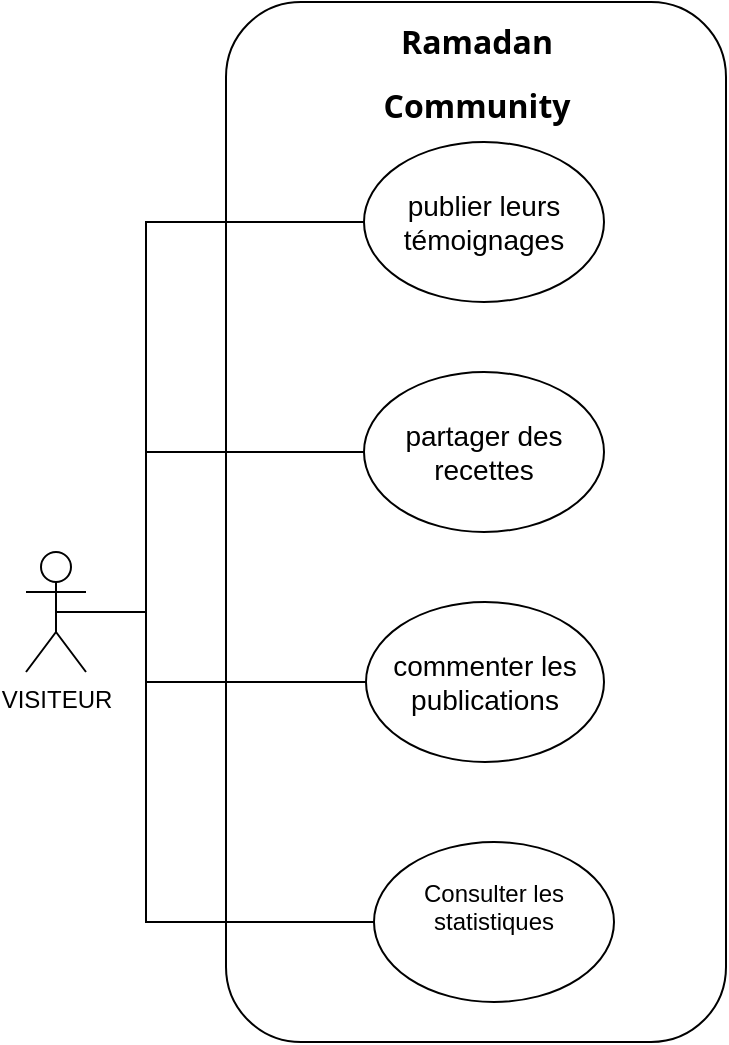 <mxfile>
    <diagram name="Page-1" id="7RCNwtO-O8vllr10Hq4q">
        <mxGraphModel dx="206" dy="560" grid="1" gridSize="10" guides="1" tooltips="1" connect="1" arrows="1" fold="1" page="1" pageScale="1" pageWidth="827" pageHeight="1169" math="0" shadow="0">
            <root>
                <mxCell id="0"/>
                <mxCell id="1" parent="0"/>
                <mxCell id="WAchZ4MnUJrurM5wpAI8-3" value="" style="rounded=1;whiteSpace=wrap;html=1;" parent="1" vertex="1">
                    <mxGeometry x="220" y="310" width="250" height="520" as="geometry"/>
                </mxCell>
                <mxCell id="WAchZ4MnUJrurM5wpAI8-11" style="edgeStyle=orthogonalEdgeStyle;rounded=0;orthogonalLoop=1;jettySize=auto;html=1;exitX=0.5;exitY=0.5;exitDx=0;exitDy=0;exitPerimeter=0;entryX=0;entryY=0.5;entryDx=0;entryDy=0;endArrow=none;startFill=0;" parent="1" source="WAchZ4MnUJrurM5wpAI8-1" target="WAchZ4MnUJrurM5wpAI8-6" edge="1">
                    <mxGeometry relative="1" as="geometry">
                        <Array as="points">
                            <mxPoint x="180" y="615"/>
                            <mxPoint x="180" y="420"/>
                        </Array>
                    </mxGeometry>
                </mxCell>
                <mxCell id="WAchZ4MnUJrurM5wpAI8-12" style="edgeStyle=orthogonalEdgeStyle;rounded=0;orthogonalLoop=1;jettySize=auto;html=1;exitX=0.5;exitY=0.5;exitDx=0;exitDy=0;exitPerimeter=0;entryX=0;entryY=0.5;entryDx=0;entryDy=0;endArrow=none;startFill=0;" parent="1" source="WAchZ4MnUJrurM5wpAI8-1" target="WAchZ4MnUJrurM5wpAI8-4" edge="1">
                    <mxGeometry relative="1" as="geometry">
                        <Array as="points">
                            <mxPoint x="180" y="615"/>
                            <mxPoint x="180" y="535"/>
                        </Array>
                    </mxGeometry>
                </mxCell>
                <mxCell id="WAchZ4MnUJrurM5wpAI8-13" style="edgeStyle=orthogonalEdgeStyle;rounded=0;orthogonalLoop=1;jettySize=auto;html=1;exitX=0.5;exitY=0.5;exitDx=0;exitDy=0;exitPerimeter=0;endArrow=none;startFill=0;" parent="1" source="WAchZ4MnUJrurM5wpAI8-1" target="WAchZ4MnUJrurM5wpAI8-5" edge="1">
                    <mxGeometry relative="1" as="geometry">
                        <Array as="points">
                            <mxPoint x="180" y="615"/>
                            <mxPoint x="180" y="650"/>
                        </Array>
                    </mxGeometry>
                </mxCell>
                <mxCell id="WAchZ4MnUJrurM5wpAI8-14" style="edgeStyle=orthogonalEdgeStyle;rounded=0;orthogonalLoop=1;jettySize=auto;html=1;exitX=0.5;exitY=0.5;exitDx=0;exitDy=0;exitPerimeter=0;entryX=0;entryY=0.5;entryDx=0;entryDy=0;endArrow=none;startFill=0;" parent="1" source="WAchZ4MnUJrurM5wpAI8-1" target="WAchZ4MnUJrurM5wpAI8-7" edge="1">
                    <mxGeometry relative="1" as="geometry">
                        <Array as="points">
                            <mxPoint x="180" y="615"/>
                            <mxPoint x="180" y="770"/>
                        </Array>
                    </mxGeometry>
                </mxCell>
                <mxCell id="WAchZ4MnUJrurM5wpAI8-1" value="VISITEUR" style="shape=umlActor;verticalLabelPosition=bottom;verticalAlign=top;html=1;outlineConnect=0;" parent="1" vertex="1">
                    <mxGeometry x="120" y="585" width="30" height="60" as="geometry"/>
                </mxCell>
                <mxCell id="WAchZ4MnUJrurM5wpAI8-4" value="&lt;span style=&quot;font-family: &amp;quot;Nunito Sans&amp;quot;, sans-serif; font-size: 14px; text-align: start; white-space-collapse: preserve;&quot;&gt;&lt;font style=&quot;color: rgb(0, 0, 0);&quot;&gt;partager des recettes&lt;/font&gt;&lt;/span&gt;" style="ellipse;whiteSpace=wrap;html=1;fillStyle=auto;" parent="1" vertex="1">
                    <mxGeometry x="289" y="495" width="120" height="80" as="geometry"/>
                </mxCell>
                <mxCell id="WAchZ4MnUJrurM5wpAI8-5" value="&lt;span style=&quot;font-family: &amp;quot;Nunito Sans&amp;quot;, sans-serif; font-size: 14px; text-align: start; white-space-collapse: preserve;&quot;&gt;&lt;font style=&quot;color: rgb(0, 0, 0);&quot;&gt;commenter les publications&lt;/font&gt;&lt;/span&gt;" style="ellipse;whiteSpace=wrap;html=1;fillStyle=auto;" parent="1" vertex="1">
                    <mxGeometry x="290" y="610" width="119" height="80" as="geometry"/>
                </mxCell>
                <mxCell id="WAchZ4MnUJrurM5wpAI8-6" value="&lt;span style=&quot;font-family: &amp;quot;Nunito Sans&amp;quot;, sans-serif; font-size: 14px; text-align: start; white-space-collapse: preserve;&quot;&gt;&lt;font style=&quot;color: rgb(0, 0, 0);&quot;&gt;publier leurs témoignages&lt;/font&gt;&lt;/span&gt;" style="ellipse;whiteSpace=wrap;html=1;fillStyle=auto;" parent="1" vertex="1">
                    <mxGeometry x="289" y="380" width="120" height="80" as="geometry"/>
                </mxCell>
                <mxCell id="WAchZ4MnUJrurM5wpAI8-7" value="&#xa;Consulter les statistiques&#xa;&#xa;" style="ellipse;whiteSpace=wrap;html=1;fillStyle=auto;" parent="1" vertex="1">
                    <mxGeometry x="294" y="730" width="120" height="80" as="geometry"/>
                </mxCell>
                <mxCell id="WAchZ4MnUJrurM5wpAI8-9" value="&lt;h1 class=&quot;text-2xl font-bold font-arabic&quot; style=&quot;--tw-border-spacing-x: 0; --tw-border-spacing-y: 0; --tw-translate-x: 0; --tw-translate-y: 0; --tw-rotate: 0; --tw-skew-x: 0; --tw-skew-y: 0; --tw-scale-x: 1; --tw-scale-y: 1; --tw-pan-x: ; --tw-pan-y: ; --tw-pinch-zoom: ; --tw-scroll-snap-strictness: proximity; --tw-gradient-from-position: ; --tw-gradient-via-position: ; --tw-gradient-to-position: ; --tw-ordinal: ; --tw-slashed-zero: ; --tw-numeric-figure: ; --tw-numeric-spacing: ; --tw-numeric-fraction: ; --tw-ring-inset: ; --tw-ring-offset-width: 0px; --tw-ring-offset-color: light-dark(#fff, #fff); --tw-ring-color: rgb(59 130 246 / 0.5); --tw-ring-offset-shadow: 0 0 #0000; --tw-ring-shadow: 0 0 #0000; --tw-shadow: 0 0 #0000; --tw-shadow-colored: 0 0 #0000; --tw-blur: ; --tw-brightness: ; --tw-contrast: ; --tw-grayscale: ; --tw-hue-rotate: ; --tw-invert: ; --tw-saturate: ; --tw-sepia: ; --tw-drop-shadow: ; --tw-backdrop-blur: ; --tw-backdrop-brightness: ; --tw-backdrop-contrast: ; --tw-backdrop-grayscale: ; --tw-backdrop-hue-rotate: ; --tw-backdrop-invert: ; --tw-backdrop-opacity: ; --tw-backdrop-saturate: ; --tw-backdrop-sepia: ; --tw-contain-size: ; --tw-contain-layout: ; --tw-contain-paint: ; --tw-contain-style: ; box-sizing: border-box; border-width: 0px; border-style: solid; border-color: rgb(229, 231, 235); margin: 0px; line-height: 2rem; font-family: ui-sans-serif, system-ui, sans-serif, &amp;quot;Apple Color Emoji&amp;quot;, &amp;quot;Segoe UI Emoji&amp;quot;, &amp;quot;Segoe UI Symbol&amp;quot;, &amp;quot;Noto Color Emoji&amp;quot;; text-wrap: wrap;&quot;&gt;&lt;font&gt;Ramadan Community&lt;/font&gt;&lt;/h1&gt;" style="text;html=1;align=center;verticalAlign=middle;resizable=0;points=[];autosize=1;strokeColor=none;fillColor=none;fontColor=default;fontSize=8;labelPosition=center;verticalLabelPosition=middle;" parent="1" vertex="1">
                    <mxGeometry x="250" y="320" width="190" height="50" as="geometry"/>
                </mxCell>
            </root>
        </mxGraphModel>
    </diagram>
</mxfile>